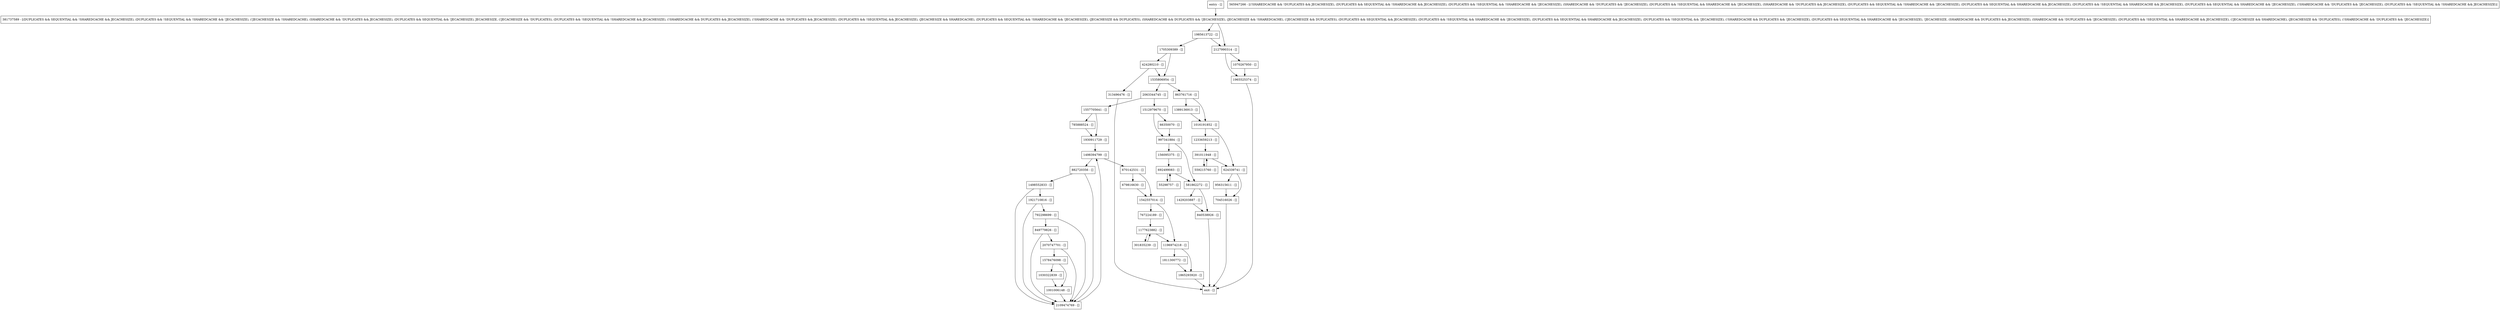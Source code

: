 digraph processLN {
node [shape=record];
1965525374 [label="1965525374 - []"];
1705309389 [label="1705309389 - []"];
1001006148 [label="1001006148 - []"];
1030322839 [label="1030322839 - []"];
55298757 [label="55298757 - []"];
1389136913 [label="1389136913 - []"];
882720356 [label="882720356 - []"];
581862272 [label="581862272 - []"];
1557705641 [label="1557705641 - []"];
2070747701 [label="2070747701 - []"];
1542557014 [label="1542557014 - []"];
381737589 [label="381737589 - [(DUPLICATES && SEQUENTIAL && !SHAREDCACHE && JECACHESIZE), (DUPLICATES && !SEQUENTIAL && !SHAREDCACHE && !JECACHESIZE), (!JECACHESIZE && !SHAREDCACHE), (SHAREDCACHE && !DUPLICATES && JECACHESIZE), (DUPLICATES && SEQUENTIAL && !JECACHESIZE), JECACHESIZE, (!JECACHESIZE && !DUPLICATES), (DUPLICATES && !SEQUENTIAL && !SHAREDCACHE && JECACHESIZE), (!SHAREDCACHE && DUPLICATES && JECACHESIZE), (!SHAREDCACHE && !DUPLICATES && JECACHESIZE), (DUPLICATES && !SEQUENTIAL && JECACHESIZE), (JECACHESIZE && SHAREDCACHE), (DUPLICATES && SEQUENTIAL && !SHAREDCACHE && !JECACHESIZE), (JECACHESIZE && DUPLICATES), (SHAREDCACHE && DUPLICATES && !JECACHESIZE), (JECACHESIZE && !SHAREDCACHE), (!JECACHESIZE && DUPLICATES), (DUPLICATES && SEQUENTIAL && JECACHESIZE), (DUPLICATES && !SEQUENTIAL && SHAREDCACHE && !JECACHESIZE), (DUPLICATES && SEQUENTIAL && SHAREDCACHE && JECACHESIZE), (DUPLICATES && !SEQUENTIAL && !JECACHESIZE), (!SHAREDCACHE && DUPLICATES && !JECACHESIZE), (DUPLICATES && SEQUENTIAL && SHAREDCACHE && !JECACHESIZE), !JECACHESIZE, (SHAREDCACHE && DUPLICATES && JECACHESIZE), (SHAREDCACHE && !DUPLICATES && !JECACHESIZE), (DUPLICATES && !SEQUENTIAL && SHAREDCACHE && JECACHESIZE), (!JECACHESIZE && SHAREDCACHE), (JECACHESIZE && !DUPLICATES), (!SHAREDCACHE && !DUPLICATES && !JECACHESIZE)]"];
863761716 [label="863761716 - []"];
1498552833 [label="1498552833 - []"];
565947266 [label="565947266 - [(!SHAREDCACHE && !DUPLICATES && JECACHESIZE), (DUPLICATES && SEQUENTIAL && !SHAREDCACHE && JECACHESIZE), (DUPLICATES && !SEQUENTIAL && !SHAREDCACHE && !JECACHESIZE), (SHAREDCACHE && !DUPLICATES && !JECACHESIZE), (DUPLICATES && !SEQUENTIAL && SHAREDCACHE && !JECACHESIZE), (SHAREDCACHE && !DUPLICATES && JECACHESIZE), (DUPLICATES && SEQUENTIAL && !SHAREDCACHE && !JECACHESIZE), (DUPLICATES && SEQUENTIAL && SHAREDCACHE && JECACHESIZE), (DUPLICATES && !SEQUENTIAL && SHAREDCACHE && JECACHESIZE), (DUPLICATES && SEQUENTIAL && SHAREDCACHE && !JECACHESIZE), (!SHAREDCACHE && !DUPLICATES && !JECACHESIZE), (DUPLICATES && !SEQUENTIAL && !SHAREDCACHE && JECACHESIZE)]"];
1177623882 [label="1177623882 - []"];
2127990314 [label="2127990314 - []"];
1930911729 [label="1930911729 - []"];
792298699 [label="792298699 - []"];
1070267950 [label="1070267950 - []"];
1535806954 [label="1535806954 - []"];
785888524 [label="785888524 - []"];
1865293920 [label="1865293920 - []"];
entry [label="entry - []"];
exit [label="exit - []"];
1811300772 [label="1811300772 - []"];
704516026 [label="704516026 - []"];
679816630 [label="679816630 - []"];
956315611 [label="956315611 - []"];
997341884 [label="997341884 - []"];
1429203887 [label="1429203887 - []"];
301835239 [label="301835239 - []"];
1016191852 [label="1016191852 - []"];
1921710816 [label="1921710816 - []"];
2109474769 [label="2109474769 - []"];
559215760 [label="559215760 - []"];
670142531 [label="670142531 - []"];
1985613722 [label="1985613722 - []"];
66350070 [label="66350070 - []"];
767224189 [label="767224189 - []"];
313496476 [label="313496476 - []"];
692499083 [label="692499083 - []"];
2063344745 [label="2063344745 - []"];
1512979670 [label="1512979670 - []"];
1233659213 [label="1233659213 - []"];
624339741 [label="624339741 - []"];
840538926 [label="840538926 - []"];
391011948 [label="391011948 - []"];
1578476098 [label="1578476098 - []"];
1498394799 [label="1498394799 - []"];
849779826 [label="849779826 - []"];
156095375 [label="156095375 - []"];
424280210 [label="424280210 - []"];
1196974218 [label="1196974218 - []"];
entry;
exit;
1965525374 -> exit;
1705309389 -> 1535806954;
1705309389 -> 424280210;
1001006148 -> 2109474769;
1030322839 -> 1001006148;
55298757 -> 692499083;
1389136913 -> 1016191852;
882720356 -> 1498552833;
882720356 -> 2109474769;
581862272 -> 1429203887;
581862272 -> 840538926;
1557705641 -> 1930911729;
1557705641 -> 785888524;
2070747701 -> 1578476098;
2070747701 -> 2109474769;
1542557014 -> 767224189;
1542557014 -> 1196974218;
381737589 -> 1985613722;
381737589 -> 2127990314;
863761716 -> 1389136913;
863761716 -> 1016191852;
1498552833 -> 1921710816;
1498552833 -> 2109474769;
1177623882 -> 301835239;
1177623882 -> 1196974218;
2127990314 -> 1965525374;
2127990314 -> 1070267950;
1930911729 -> 1498394799;
792298699 -> 849779826;
792298699 -> 2109474769;
1070267950 -> 1965525374;
1535806954 -> 2063344745;
1535806954 -> 863761716;
785888524 -> 1930911729;
1865293920 -> exit;
entry -> 381737589;
1811300772 -> 1865293920;
704516026 -> exit;
679816630 -> 1542557014;
956315611 -> 704516026;
997341884 -> 581862272;
997341884 -> 156095375;
1429203887 -> 840538926;
301835239 -> 1177623882;
1016191852 -> 1233659213;
1016191852 -> 624339741;
1921710816 -> 2109474769;
1921710816 -> 792298699;
2109474769 -> 1498394799;
559215760 -> 391011948;
670142531 -> 679816630;
670142531 -> 1542557014;
1985613722 -> 1705309389;
1985613722 -> 2127990314;
66350070 -> 997341884;
767224189 -> 1177623882;
313496476 -> exit;
692499083 -> 55298757;
692499083 -> 581862272;
2063344745 -> 1512979670;
2063344745 -> 1557705641;
1512979670 -> 66350070;
1512979670 -> 997341884;
1233659213 -> 391011948;
624339741 -> 956315611;
624339741 -> 704516026;
840538926 -> exit;
391011948 -> 624339741;
391011948 -> 559215760;
1578476098 -> 1001006148;
1578476098 -> 1030322839;
1498394799 -> 882720356;
1498394799 -> 670142531;
849779826 -> 2109474769;
849779826 -> 2070747701;
156095375 -> 692499083;
424280210 -> 313496476;
424280210 -> 1535806954;
1196974218 -> 1811300772;
1196974218 -> 1865293920;
}
